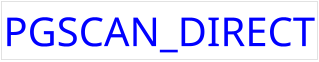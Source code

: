 @startuml

skinparam ComponentStyle rectangle
hide stereotype
scale 1/5

skinparam Component {
    FontSize 200
    FontColor Blue
    BorderThickness 0
    BackgroundColor transparent
}

component "PGSCAN_DIRECT" as cp

@enduml
